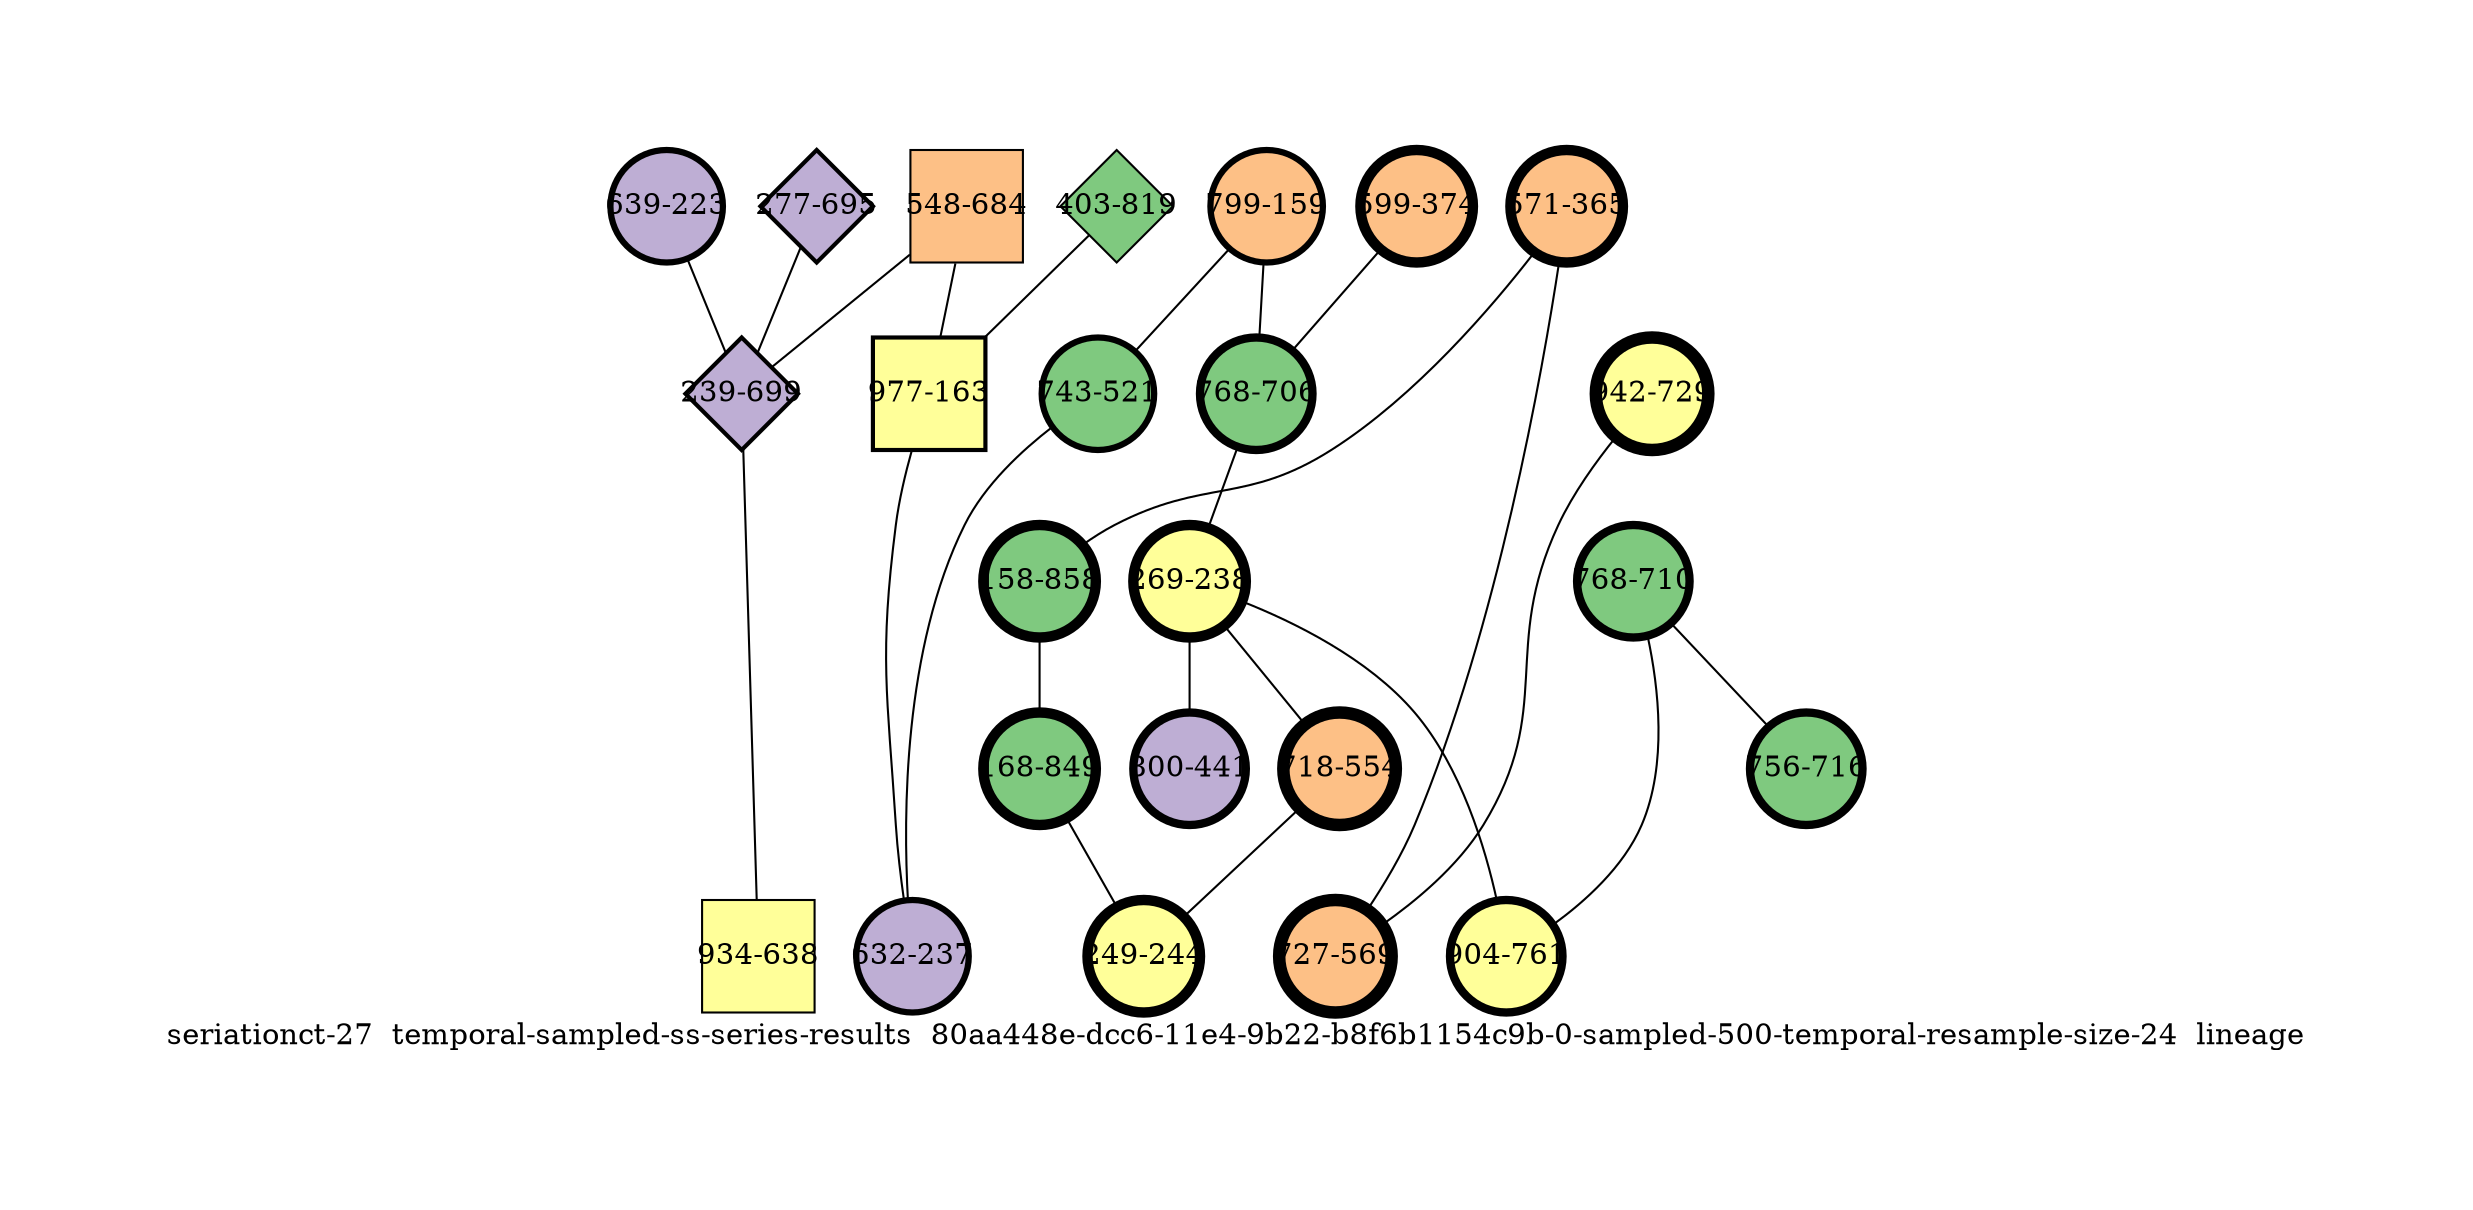 strict graph "seriationct-27  temporal-sampled-ss-series-results  80aa448e-dcc6-11e4-9b22-b8f6b1154c9b-0-sampled-500-temporal-resample-size-24  lineage" {
labelloc=b;
ratio=auto;
pad="1.0";
label="seriationct-27  temporal-sampled-ss-series-results  80aa448e-dcc6-11e4-9b22-b8f6b1154c9b-0-sampled-500-temporal-resample-size-24  lineage";
node [width="0.75", style=filled, fixedsize=true, height="0.75", shape=circle, label=""];
0 [xCoordinate="695.0", appears_in_slice=2, yCoordinate="277.0", colorscheme=accent6, lineage_id=2, short_label="277-695", label="277-695", shape=diamond, cluster_id=1, fillcolor=2, size="500.0", id=0, penwidth="2.0"];
1 [xCoordinate="374.0", appears_in_slice=5, yCoordinate="599.0", colorscheme=accent6, lineage_id=0, short_label="599-374", label="599-374", shape=circle, cluster_id=2, fillcolor=3, size="500.0", id=1, penwidth="5.0"];
2 [xCoordinate="684.0", appears_in_slice=1, yCoordinate="548.0", colorscheme=accent6, lineage_id=1, short_label="548-684", label="548-684", shape=square, cluster_id=2, fillcolor=3, size="500.0", id=2, penwidth="1.0"];
3 [xCoordinate="159.0", appears_in_slice=3, yCoordinate="799.0", colorscheme=accent6, lineage_id=0, short_label="799-159", label="799-159", shape=circle, cluster_id=2, fillcolor=3, size="500.0", id=3, penwidth="3.0"];
4 [xCoordinate="365.0", appears_in_slice=5, yCoordinate="571.0", colorscheme=accent6, lineage_id=0, short_label="571-365", label="571-365", shape=circle, cluster_id=2, fillcolor=3, size="500.0", id=4, penwidth="5.0"];
5 [xCoordinate="706.0", appears_in_slice=4, yCoordinate="768.0", colorscheme=accent6, lineage_id=0, short_label="768-706", label="768-706", shape=circle, cluster_id=0, fillcolor=1, size="500.0", id=5, penwidth="4.0"];
6 [xCoordinate="223.0", appears_in_slice=3, yCoordinate="639.0", colorscheme=accent6, lineage_id=0, short_label="639-223", label="639-223", shape=circle, cluster_id=1, fillcolor=2, size="500.0", id=6, penwidth="3.0"];
7 [xCoordinate="699.0", appears_in_slice=2, yCoordinate="239.0", colorscheme=accent6, lineage_id=2, short_label="239-699", label="239-699", shape=diamond, cluster_id=1, fillcolor=2, size="500.0", id=7, penwidth="2.0"];
8 [xCoordinate="729.0", appears_in_slice=6, yCoordinate="942.0", colorscheme=accent6, lineage_id=0, short_label="942-729", label="942-729", shape=circle, cluster_id=3, fillcolor=4, size="500.0", id=8, penwidth="6.0"];
9 [xCoordinate="638.0", appears_in_slice=1, yCoordinate="934.0", colorscheme=accent6, lineage_id=1, short_label="934-638", label="934-638", shape=square, cluster_id=3, fillcolor=4, size="500.0", id=9, penwidth="1.0"];
10 [xCoordinate="238.0", appears_in_slice=5, yCoordinate="269.0", colorscheme=accent6, lineage_id=0, short_label="269-238", label="269-238", shape=circle, cluster_id=3, fillcolor=4, size="500.0", id=10, penwidth="5.0"];
11 [xCoordinate="554.0", appears_in_slice=6, yCoordinate="718.0", colorscheme=accent6, lineage_id=0, short_label="718-554", label="718-554", shape=circle, cluster_id=2, fillcolor=3, size="500.0", id=11, penwidth="6.0"];
12 [xCoordinate="710.0", appears_in_slice=4, yCoordinate="768.0", colorscheme=accent6, lineage_id=0, short_label="768-710", label="768-710", shape=circle, cluster_id=0, fillcolor=1, size="500.0", id=17, penwidth="4.0"];
13 [xCoordinate="858.0", appears_in_slice=5, yCoordinate="158.0", colorscheme=accent6, lineage_id=0, short_label="158-858", label="158-858", shape=circle, cluster_id=0, fillcolor=1, size="500.0", id=13, penwidth="5.0"];
14 [xCoordinate="521.0", appears_in_slice=3, yCoordinate="743.0", colorscheme=accent6, lineage_id=0, short_label="743-521", label="743-521", shape=circle, cluster_id=0, fillcolor=1, size="500.0", id=14, penwidth="3.0"];
15 [xCoordinate="819.0", appears_in_slice=1, yCoordinate="403.0", colorscheme=accent6, lineage_id=2, short_label="403-819", label="403-819", shape=diamond, cluster_id=0, fillcolor=1, size="500.0", id=15, penwidth="1.0"];
16 [xCoordinate="163.0", appears_in_slice=2, yCoordinate="977.0", colorscheme=accent6, lineage_id=1, short_label="977-163", label="977-163", shape=square, cluster_id=3, fillcolor=4, size="500.0", id=16, penwidth="2.0"];
17 [xCoordinate="237.0", appears_in_slice=3, yCoordinate="632.0", colorscheme=accent6, lineage_id=0, short_label="632-237", label="632-237", shape=circle, cluster_id=1, fillcolor=2, size="500.0", id=12, penwidth="3.0"];
18 [xCoordinate="761.0", appears_in_slice=4, yCoordinate="904.0", colorscheme=accent6, lineage_id=0, short_label="904-761", label="904-761", shape=circle, cluster_id=3, fillcolor=4, size="500.0", id=18, penwidth="4.0"];
19 [xCoordinate="849.0", appears_in_slice=5, yCoordinate="168.0", colorscheme=accent6, lineage_id=0, short_label="168-849", label="168-849", shape=circle, cluster_id=0, fillcolor=1, size="500.0", id=19, penwidth="5.0"];
20 [xCoordinate="716.0", appears_in_slice=4, yCoordinate="756.0", colorscheme=accent6, lineage_id=0, short_label="756-716", label="756-716", shape=circle, cluster_id=0, fillcolor=1, size="500.0", id=20, penwidth="4.0"];
21 [xCoordinate="569.0", appears_in_slice=6, yCoordinate="727.0", colorscheme=accent6, lineage_id=0, short_label="727-569", label="727-569", shape=circle, cluster_id=2, fillcolor=3, size="500.0", id=21, penwidth="6.0"];
22 [xCoordinate="441.0", appears_in_slice=4, yCoordinate="800.0", colorscheme=accent6, lineage_id=0, short_label="800-441", label="800-441", shape=circle, cluster_id=1, fillcolor=2, size="500.0", id=22, penwidth="4.0"];
23 [xCoordinate="244.0", appears_in_slice=5, yCoordinate="249.0", colorscheme=accent6, lineage_id=0, short_label="249-244", label="249-244", shape=circle, cluster_id=3, fillcolor=4, size="500.0", id=23, penwidth="5.0"];
0 -- 7  [inverseweight="17.811762497", weight="0.0561426753905"];
1 -- 5  [inverseweight="2.73973630978", weight="0.364998630134"];
2 -- 16  [inverseweight="1.46240096133", weight="0.683806990312"];
2 -- 7  [inverseweight="1.56576029812", weight="0.638667362561"];
3 -- 5  [inverseweight="4.37688109532", weight="0.228473193176"];
3 -- 14  [inverseweight="23.5180217096", weight="0.0425205832509"];
4 -- 13  [inverseweight="22.0540545696", weight="0.045343136195"];
4 -- 21  [inverseweight="6.37680409366", weight="0.156818366271"];
5 -- 10  [inverseweight="4.34503433416", weight="0.230147778612"];
6 -- 7  [inverseweight="1.58952182042", weight="0.629120020346"];
7 -- 9  [inverseweight="2.12667781313", weight="0.470216971195"];
8 -- 21  [inverseweight="43.5194139889", weight="0.0229782505862"];
10 -- 18  [inverseweight="1.64619814955", weight="0.607460286768"];
10 -- 11  [inverseweight="2.22483863274", weight="0.449470799941"];
10 -- 22  [inverseweight="4.29790605451", weight="0.232671442167"];
11 -- 23  [inverseweight="2.58336706085", weight="0.387091720397"];
12 -- 18  [inverseweight="22.7272727273", weight="0.044"];
12 -- 20  [inverseweight="17.010345436", weight="0.0587877538268"];
13 -- 19  [inverseweight="2.24131881421", weight="0.446165888432"];
14 -- 17  [inverseweight="33.5578027607", weight="0.0297993288515"];
15 -- 16  [inverseweight="1.71862916313", weight="0.581859089471"];
16 -- 17  [inverseweight="2.28013561555", weight="0.438570404838"];
19 -- 23  [inverseweight="26.7261241912", weight="0.0374165738677"];
}
